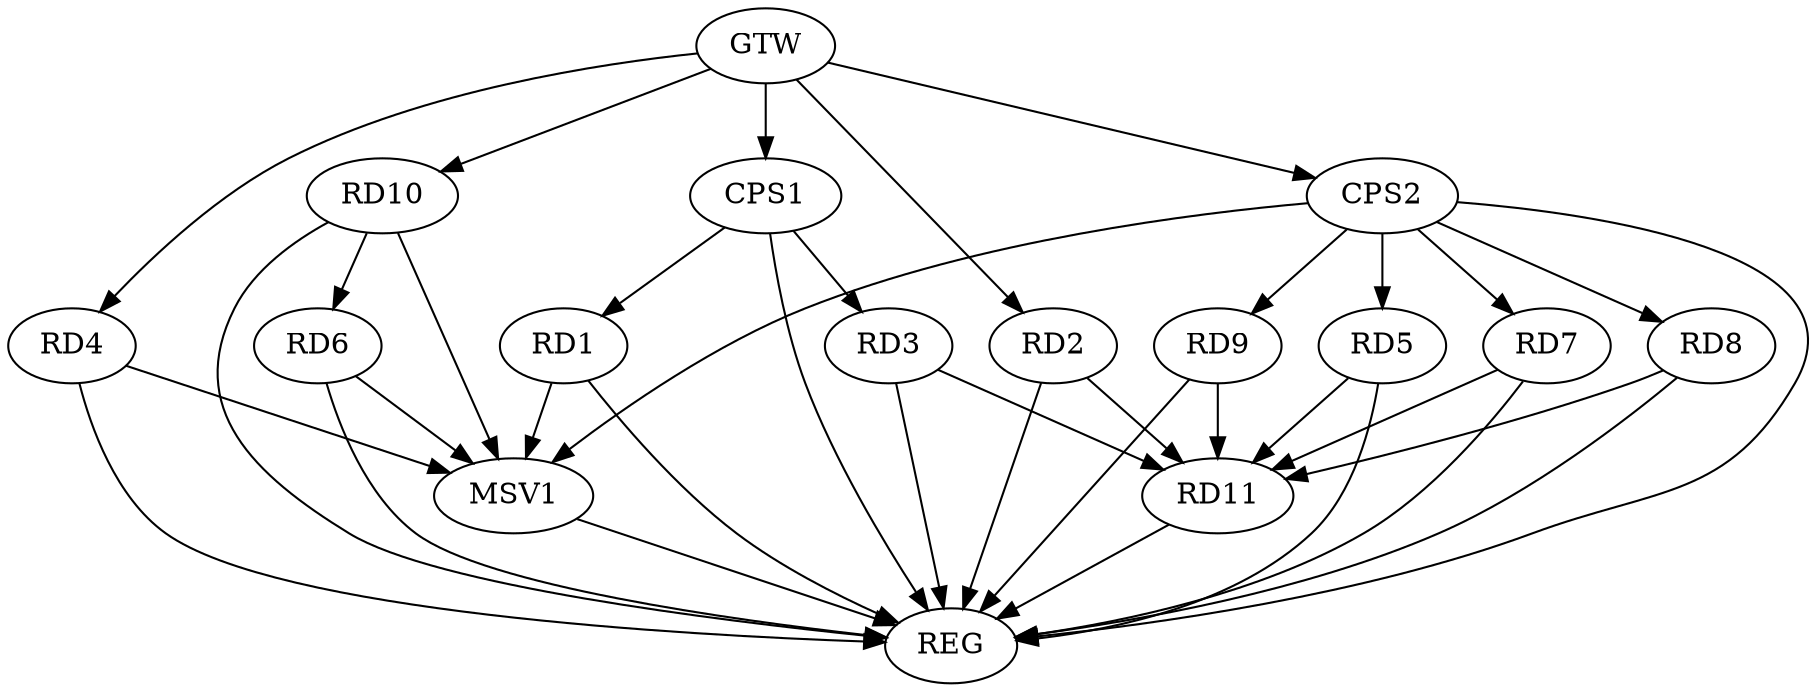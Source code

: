 strict digraph G {
  RD1 [ label="RD1" ];
  RD2 [ label="RD2" ];
  RD3 [ label="RD3" ];
  RD4 [ label="RD4" ];
  RD5 [ label="RD5" ];
  RD6 [ label="RD6" ];
  RD7 [ label="RD7" ];
  RD8 [ label="RD8" ];
  RD9 [ label="RD9" ];
  RD10 [ label="RD10" ];
  RD11 [ label="RD11" ];
  CPS1 [ label="CPS1" ];
  CPS2 [ label="CPS2" ];
  GTW [ label="GTW" ];
  REG [ label="REG" ];
  MSV1 [ label="MSV1" ];
  RD10 -> RD6;
  CPS1 -> RD1;
  CPS1 -> RD3;
  CPS2 -> RD5;
  CPS2 -> RD7;
  CPS2 -> RD8;
  CPS2 -> RD9;
  GTW -> RD2;
  GTW -> RD4;
  GTW -> RD10;
  GTW -> CPS1;
  GTW -> CPS2;
  RD1 -> REG;
  RD2 -> REG;
  RD3 -> REG;
  RD4 -> REG;
  RD5 -> REG;
  RD6 -> REG;
  RD7 -> REG;
  RD8 -> REG;
  RD9 -> REG;
  RD10 -> REG;
  RD11 -> REG;
  CPS1 -> REG;
  CPS2 -> REG;
  RD9 -> RD11;
  RD3 -> RD11;
  RD8 -> RD11;
  RD2 -> RD11;
  RD5 -> RD11;
  RD7 -> RD11;
  RD4 -> MSV1;
  RD6 -> MSV1;
  RD10 -> MSV1;
  CPS2 -> MSV1;
  RD1 -> MSV1;
  MSV1 -> REG;
}
